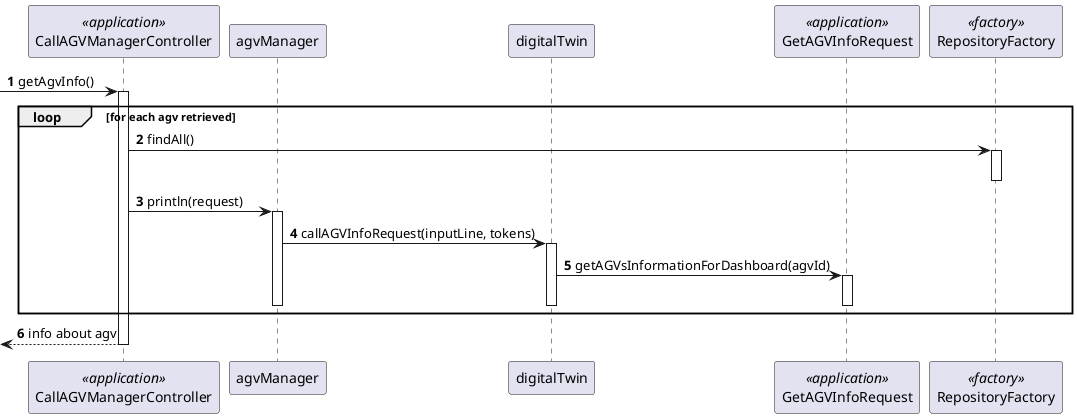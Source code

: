 @startuml

autonumber

participant CallAGVManagerController as controller <<application>>
participant agvManager as agvManager
participant digitalTwin as digitalTwin
participant GetAGVInfoRequest as infoRequest <<application>>
participant RepositoryFactory as factory <<factory>>

 -> controller : getAgvInfo()
activate controller

loop for each agv retrieved
controller -> factory : findAll()
activate factory
deactivate factory

controller -> agvManager : println(request)
activate agvManager

agvManager -> digitalTwin : callAGVInfoRequest(inputLine, tokens)
activate digitalTwin

digitalTwin -> infoRequest : getAGVsInformationForDashboard(agvId)
activate infoRequest
deactivate infoRequest

deactivate digitalTwin

deactivate agvManager



end loop

 <-- controller : info about agv
 deactivate controller

@enduml